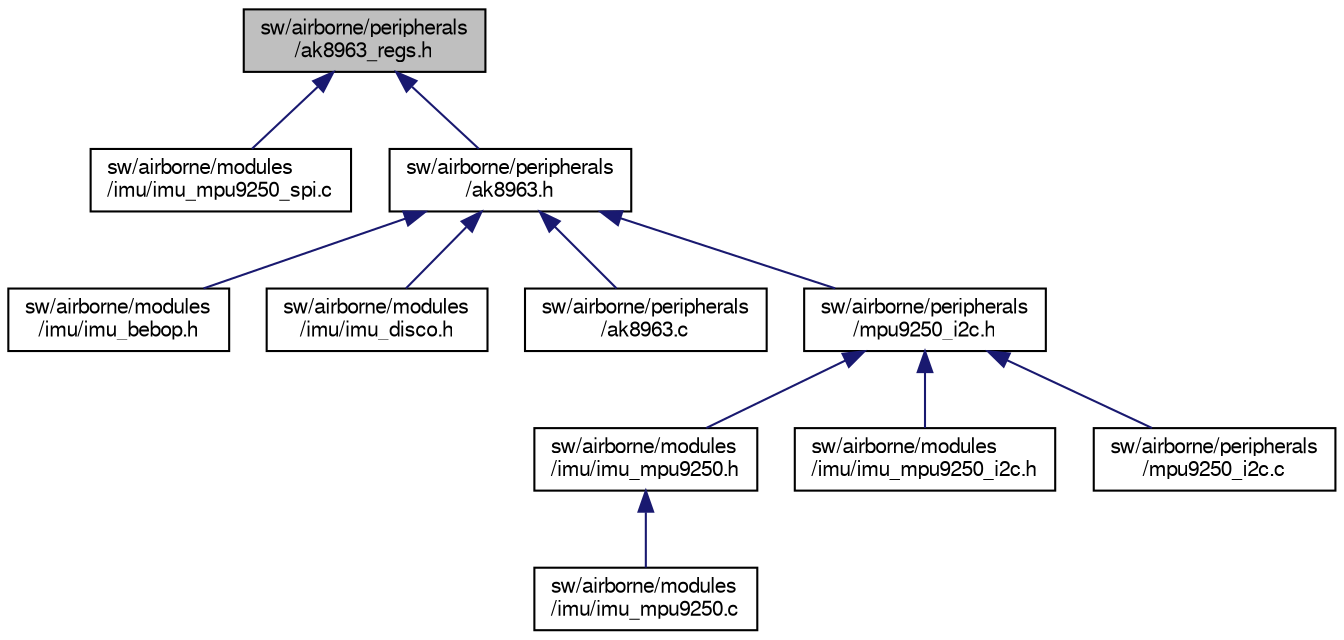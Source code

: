 digraph "sw/airborne/peripherals/ak8963_regs.h"
{
  edge [fontname="FreeSans",fontsize="10",labelfontname="FreeSans",labelfontsize="10"];
  node [fontname="FreeSans",fontsize="10",shape=record];
  Node1 [label="sw/airborne/peripherals\l/ak8963_regs.h",height=0.2,width=0.4,color="black", fillcolor="grey75", style="filled", fontcolor="black"];
  Node1 -> Node2 [dir="back",color="midnightblue",fontsize="10",style="solid",fontname="FreeSans"];
  Node2 [label="sw/airborne/modules\l/imu/imu_mpu9250_spi.c",height=0.2,width=0.4,color="black", fillcolor="white", style="filled",URL="$imu__mpu9250__spi_8c.html",tooltip="IMU driver for the MPU9250 using SPI. "];
  Node1 -> Node3 [dir="back",color="midnightblue",fontsize="10",style="solid",fontname="FreeSans"];
  Node3 [label="sw/airborne/peripherals\l/ak8963.h",height=0.2,width=0.4,color="black", fillcolor="white", style="filled",URL="$ak8963_8h.html",tooltip="Register and address definitions for AK8963 magnetometer. "];
  Node3 -> Node4 [dir="back",color="midnightblue",fontsize="10",style="solid",fontname="FreeSans"];
  Node4 [label="sw/airborne/modules\l/imu/imu_bebop.h",height=0.2,width=0.4,color="black", fillcolor="white", style="filled",URL="$imu__bebop_8h.html",tooltip="Interface for the Bebop magnetometer, accelerometer and gyroscope. "];
  Node3 -> Node5 [dir="back",color="midnightblue",fontsize="10",style="solid",fontname="FreeSans"];
  Node5 [label="sw/airborne/modules\l/imu/imu_disco.h",height=0.2,width=0.4,color="black", fillcolor="white", style="filled",URL="$imu__disco_8h.html",tooltip="Interface for the Disco magnetometer, accelerometer and gyroscope. "];
  Node3 -> Node6 [dir="back",color="midnightblue",fontsize="10",style="solid",fontname="FreeSans"];
  Node6 [label="sw/airborne/peripherals\l/ak8963.c",height=0.2,width=0.4,color="black", fillcolor="white", style="filled",URL="$ak8963_8c.html",tooltip="Driver for the AKM AK8963 magnetometer. "];
  Node3 -> Node7 [dir="back",color="midnightblue",fontsize="10",style="solid",fontname="FreeSans"];
  Node7 [label="sw/airborne/peripherals\l/mpu9250_i2c.h",height=0.2,width=0.4,color="black", fillcolor="white", style="filled",URL="$mpu9250__i2c_8h.html",tooltip="Driver for the MPU-9250 using I2C. "];
  Node7 -> Node8 [dir="back",color="midnightblue",fontsize="10",style="solid",fontname="FreeSans"];
  Node8 [label="sw/airborne/modules\l/imu/imu_mpu9250.h",height=0.2,width=0.4,color="black", fillcolor="white", style="filled",URL="$imu__mpu9250_8h.html"];
  Node8 -> Node9 [dir="back",color="midnightblue",fontsize="10",style="solid",fontname="FreeSans"];
  Node9 [label="sw/airborne/modules\l/imu/imu_mpu9250.c",height=0.2,width=0.4,color="black", fillcolor="white", style="filled",URL="$imu__mpu9250_8c.html"];
  Node7 -> Node10 [dir="back",color="midnightblue",fontsize="10",style="solid",fontname="FreeSans"];
  Node10 [label="sw/airborne/modules\l/imu/imu_mpu9250_i2c.h",height=0.2,width=0.4,color="black", fillcolor="white", style="filled",URL="$imu__mpu9250__i2c_8h.html",tooltip="IMU driver for the MPU9250 using I2C. "];
  Node7 -> Node11 [dir="back",color="midnightblue",fontsize="10",style="solid",fontname="FreeSans"];
  Node11 [label="sw/airborne/peripherals\l/mpu9250_i2c.c",height=0.2,width=0.4,color="black", fillcolor="white", style="filled",URL="$mpu9250__i2c_8c.html",tooltip="Driver for the MPU-9250 using I2C. "];
}
